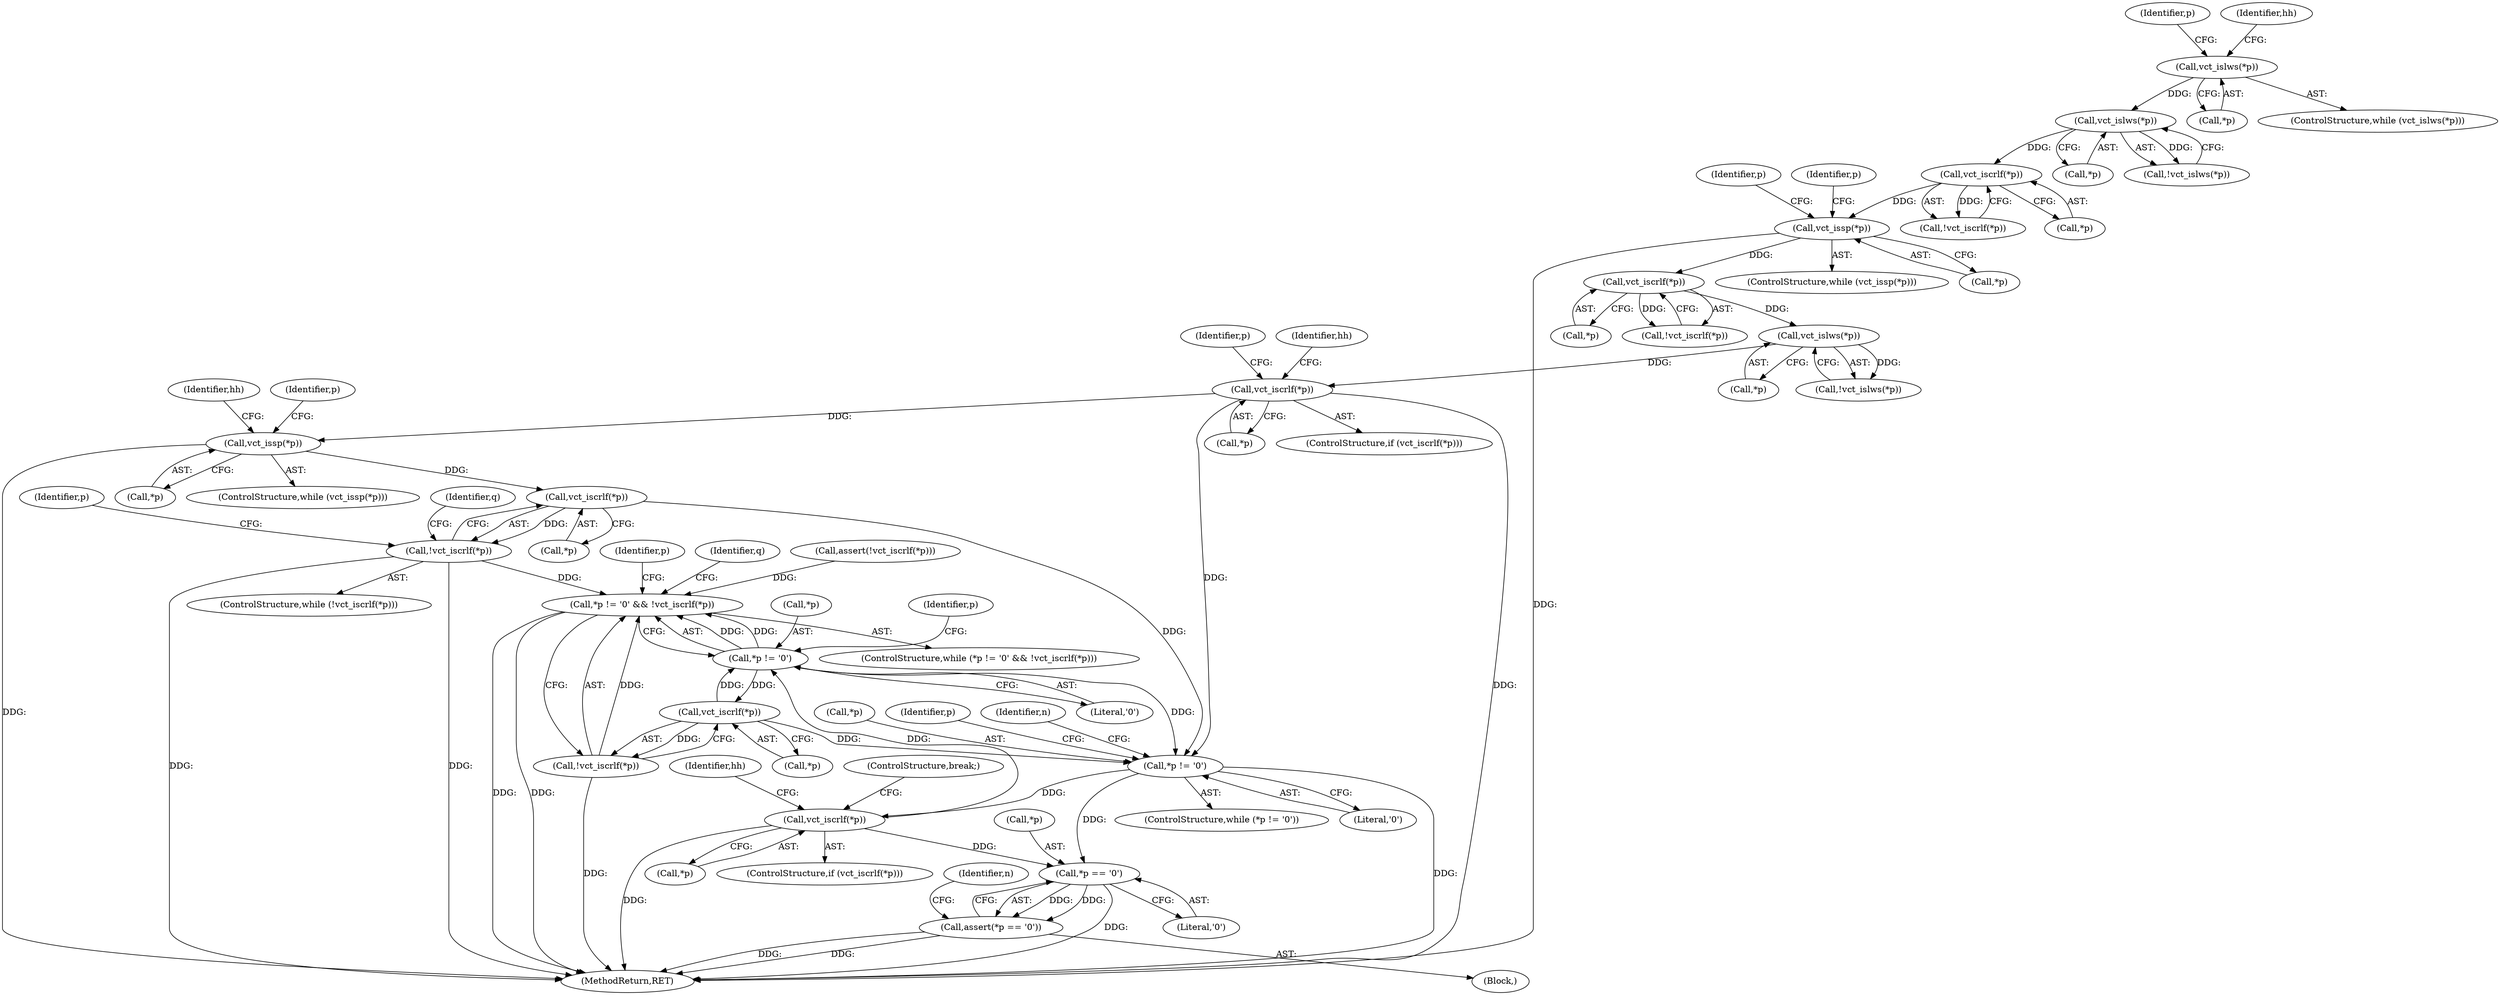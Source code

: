 digraph "1_Varnish-Cache_85e8468bec9416bd7e16b0d80cb820ecd2b330c3_2@del" {
"1000254" [label="(Call,vct_iscrlf(*p))"];
"1000241" [label="(Call,vct_issp(*p))"];
"1000212" [label="(Call,vct_iscrlf(*p))"];
"1000206" [label="(Call,vct_islws(*p))"];
"1000195" [label="(Call,vct_iscrlf(*p))"];
"1000188" [label="(Call,vct_issp(*p))"];
"1000179" [label="(Call,vct_iscrlf(*p))"];
"1000172" [label="(Call,vct_islws(*p))"];
"1000159" [label="(Call,vct_islws(*p))"];
"1000253" [label="(Call,!vct_iscrlf(*p))"];
"1000297" [label="(Call,*p != '\0' && !vct_iscrlf(*p))"];
"1000275" [label="(Call,*p != '\0')"];
"1000285" [label="(Call,vct_iscrlf(*p))"];
"1000298" [label="(Call,*p != '\0')"];
"1000303" [label="(Call,vct_iscrlf(*p))"];
"1000302" [label="(Call,!vct_iscrlf(*p))"];
"1000324" [label="(Call,*p == '\0')"];
"1000323" [label="(Call,assert(*p == '\0'))"];
"1000242" [label="(Call,*p)"];
"1000187" [label="(ControlStructure,while (vct_issp(*p)))"];
"1000178" [label="(Call,!vct_iscrlf(*p))"];
"1000173" [label="(Call,*p)"];
"1000248" [label="(Identifier,hh)"];
"1000275" [label="(Call,*p != '\0')"];
"1000302" [label="(Call,!vct_iscrlf(*p))"];
"1000193" [label="(Call,assert(!vct_iscrlf(*p)))"];
"1000296" [label="(ControlStructure,while (*p != '\0' && !vct_iscrlf(*p)))"];
"1000330" [label="(Identifier,n)"];
"1000213" [label="(Call,*p)"];
"1000276" [label="(Call,*p)"];
"1000163" [label="(Identifier,p)"];
"1000253" [label="(Call,!vct_iscrlf(*p))"];
"1000307" [label="(Identifier,p)"];
"1000218" [label="(Identifier,hh)"];
"1000298" [label="(Call,*p != '\0')"];
"1000291" [label="(Identifier,hh)"];
"1000192" [label="(Identifier,p)"];
"1000172" [label="(Call,vct_islws(*p))"];
"1000252" [label="(ControlStructure,while (!vct_iscrlf(*p)))"];
"1000205" [label="(Call,!vct_islws(*p))"];
"1000284" [label="(ControlStructure,if (vct_iscrlf(*p)))"];
"1000189" [label="(Call,*p)"];
"1000325" [label="(Call,*p)"];
"1000274" [label="(ControlStructure,while (*p != '\0'))"];
"1000288" [label="(ControlStructure,break;)"];
"1000304" [label="(Call,*p)"];
"1000359" [label="(MethodReturn,RET)"];
"1000196" [label="(Call,*p)"];
"1000195" [label="(Call,vct_iscrlf(*p))"];
"1000171" [label="(Call,!vct_islws(*p))"];
"1000160" [label="(Call,*p)"];
"1000299" [label="(Call,*p)"];
"1000245" [label="(Identifier,p)"];
"1000260" [label="(Identifier,q)"];
"1000309" [label="(Identifier,q)"];
"1000258" [label="(Identifier,p)"];
"1000301" [label="(Literal,'\0')"];
"1000108" [label="(Block,)"];
"1000166" [label="(Identifier,hh)"];
"1000303" [label="(Call,vct_iscrlf(*p))"];
"1000240" [label="(ControlStructure,while (vct_issp(*p)))"];
"1000254" [label="(Call,vct_iscrlf(*p))"];
"1000188" [label="(Call,vct_issp(*p))"];
"1000297" [label="(Call,*p != '\0' && !vct_iscrlf(*p))"];
"1000285" [label="(Call,vct_iscrlf(*p))"];
"1000212" [label="(Call,vct_iscrlf(*p))"];
"1000238" [label="(Identifier,p)"];
"1000320" [label="(Identifier,p)"];
"1000180" [label="(Call,*p)"];
"1000286" [label="(Call,*p)"];
"1000194" [label="(Call,!vct_iscrlf(*p))"];
"1000305" [label="(Identifier,p)"];
"1000241" [label="(Call,vct_issp(*p))"];
"1000197" [label="(Identifier,p)"];
"1000255" [label="(Call,*p)"];
"1000282" [label="(Identifier,n)"];
"1000206" [label="(Call,vct_islws(*p))"];
"1000327" [label="(Literal,'\0')"];
"1000324" [label="(Call,*p == '\0')"];
"1000159" [label="(Call,vct_islws(*p))"];
"1000323" [label="(Call,assert(*p == '\0'))"];
"1000179" [label="(Call,vct_iscrlf(*p))"];
"1000158" [label="(ControlStructure,while (vct_islws(*p)))"];
"1000211" [label="(ControlStructure,if (vct_iscrlf(*p)))"];
"1000278" [label="(Literal,'\0')"];
"1000207" [label="(Call,*p)"];
"1000254" -> "1000253"  [label="AST: "];
"1000254" -> "1000255"  [label="CFG: "];
"1000255" -> "1000254"  [label="AST: "];
"1000253" -> "1000254"  [label="CFG: "];
"1000254" -> "1000253"  [label="DDG: "];
"1000241" -> "1000254"  [label="DDG: "];
"1000254" -> "1000275"  [label="DDG: "];
"1000241" -> "1000240"  [label="AST: "];
"1000241" -> "1000242"  [label="CFG: "];
"1000242" -> "1000241"  [label="AST: "];
"1000245" -> "1000241"  [label="CFG: "];
"1000248" -> "1000241"  [label="CFG: "];
"1000241" -> "1000359"  [label="DDG: "];
"1000212" -> "1000241"  [label="DDG: "];
"1000212" -> "1000211"  [label="AST: "];
"1000212" -> "1000213"  [label="CFG: "];
"1000213" -> "1000212"  [label="AST: "];
"1000218" -> "1000212"  [label="CFG: "];
"1000238" -> "1000212"  [label="CFG: "];
"1000212" -> "1000359"  [label="DDG: "];
"1000206" -> "1000212"  [label="DDG: "];
"1000212" -> "1000275"  [label="DDG: "];
"1000206" -> "1000205"  [label="AST: "];
"1000206" -> "1000207"  [label="CFG: "];
"1000207" -> "1000206"  [label="AST: "];
"1000205" -> "1000206"  [label="CFG: "];
"1000206" -> "1000205"  [label="DDG: "];
"1000195" -> "1000206"  [label="DDG: "];
"1000195" -> "1000194"  [label="AST: "];
"1000195" -> "1000196"  [label="CFG: "];
"1000196" -> "1000195"  [label="AST: "];
"1000194" -> "1000195"  [label="CFG: "];
"1000195" -> "1000194"  [label="DDG: "];
"1000188" -> "1000195"  [label="DDG: "];
"1000188" -> "1000187"  [label="AST: "];
"1000188" -> "1000189"  [label="CFG: "];
"1000189" -> "1000188"  [label="AST: "];
"1000192" -> "1000188"  [label="CFG: "];
"1000197" -> "1000188"  [label="CFG: "];
"1000188" -> "1000359"  [label="DDG: "];
"1000179" -> "1000188"  [label="DDG: "];
"1000179" -> "1000178"  [label="AST: "];
"1000179" -> "1000180"  [label="CFG: "];
"1000180" -> "1000179"  [label="AST: "];
"1000178" -> "1000179"  [label="CFG: "];
"1000179" -> "1000178"  [label="DDG: "];
"1000172" -> "1000179"  [label="DDG: "];
"1000172" -> "1000171"  [label="AST: "];
"1000172" -> "1000173"  [label="CFG: "];
"1000173" -> "1000172"  [label="AST: "];
"1000171" -> "1000172"  [label="CFG: "];
"1000172" -> "1000171"  [label="DDG: "];
"1000159" -> "1000172"  [label="DDG: "];
"1000159" -> "1000158"  [label="AST: "];
"1000159" -> "1000160"  [label="CFG: "];
"1000160" -> "1000159"  [label="AST: "];
"1000163" -> "1000159"  [label="CFG: "];
"1000166" -> "1000159"  [label="CFG: "];
"1000253" -> "1000252"  [label="AST: "];
"1000258" -> "1000253"  [label="CFG: "];
"1000260" -> "1000253"  [label="CFG: "];
"1000253" -> "1000359"  [label="DDG: "];
"1000253" -> "1000359"  [label="DDG: "];
"1000253" -> "1000297"  [label="DDG: "];
"1000297" -> "1000296"  [label="AST: "];
"1000297" -> "1000298"  [label="CFG: "];
"1000297" -> "1000302"  [label="CFG: "];
"1000298" -> "1000297"  [label="AST: "];
"1000302" -> "1000297"  [label="AST: "];
"1000307" -> "1000297"  [label="CFG: "];
"1000309" -> "1000297"  [label="CFG: "];
"1000297" -> "1000359"  [label="DDG: "];
"1000297" -> "1000359"  [label="DDG: "];
"1000298" -> "1000297"  [label="DDG: "];
"1000298" -> "1000297"  [label="DDG: "];
"1000302" -> "1000297"  [label="DDG: "];
"1000193" -> "1000297"  [label="DDG: "];
"1000275" -> "1000274"  [label="AST: "];
"1000275" -> "1000278"  [label="CFG: "];
"1000276" -> "1000275"  [label="AST: "];
"1000278" -> "1000275"  [label="AST: "];
"1000282" -> "1000275"  [label="CFG: "];
"1000320" -> "1000275"  [label="CFG: "];
"1000275" -> "1000359"  [label="DDG: "];
"1000303" -> "1000275"  [label="DDG: "];
"1000298" -> "1000275"  [label="DDG: "];
"1000275" -> "1000285"  [label="DDG: "];
"1000275" -> "1000324"  [label="DDG: "];
"1000285" -> "1000284"  [label="AST: "];
"1000285" -> "1000286"  [label="CFG: "];
"1000286" -> "1000285"  [label="AST: "];
"1000288" -> "1000285"  [label="CFG: "];
"1000291" -> "1000285"  [label="CFG: "];
"1000285" -> "1000359"  [label="DDG: "];
"1000285" -> "1000298"  [label="DDG: "];
"1000285" -> "1000324"  [label="DDG: "];
"1000298" -> "1000301"  [label="CFG: "];
"1000299" -> "1000298"  [label="AST: "];
"1000301" -> "1000298"  [label="AST: "];
"1000305" -> "1000298"  [label="CFG: "];
"1000303" -> "1000298"  [label="DDG: "];
"1000298" -> "1000303"  [label="DDG: "];
"1000303" -> "1000302"  [label="AST: "];
"1000303" -> "1000304"  [label="CFG: "];
"1000304" -> "1000303"  [label="AST: "];
"1000302" -> "1000303"  [label="CFG: "];
"1000303" -> "1000302"  [label="DDG: "];
"1000302" -> "1000359"  [label="DDG: "];
"1000324" -> "1000323"  [label="AST: "];
"1000324" -> "1000327"  [label="CFG: "];
"1000325" -> "1000324"  [label="AST: "];
"1000327" -> "1000324"  [label="AST: "];
"1000323" -> "1000324"  [label="CFG: "];
"1000324" -> "1000359"  [label="DDG: "];
"1000324" -> "1000323"  [label="DDG: "];
"1000324" -> "1000323"  [label="DDG: "];
"1000323" -> "1000108"  [label="AST: "];
"1000330" -> "1000323"  [label="CFG: "];
"1000323" -> "1000359"  [label="DDG: "];
"1000323" -> "1000359"  [label="DDG: "];
}
